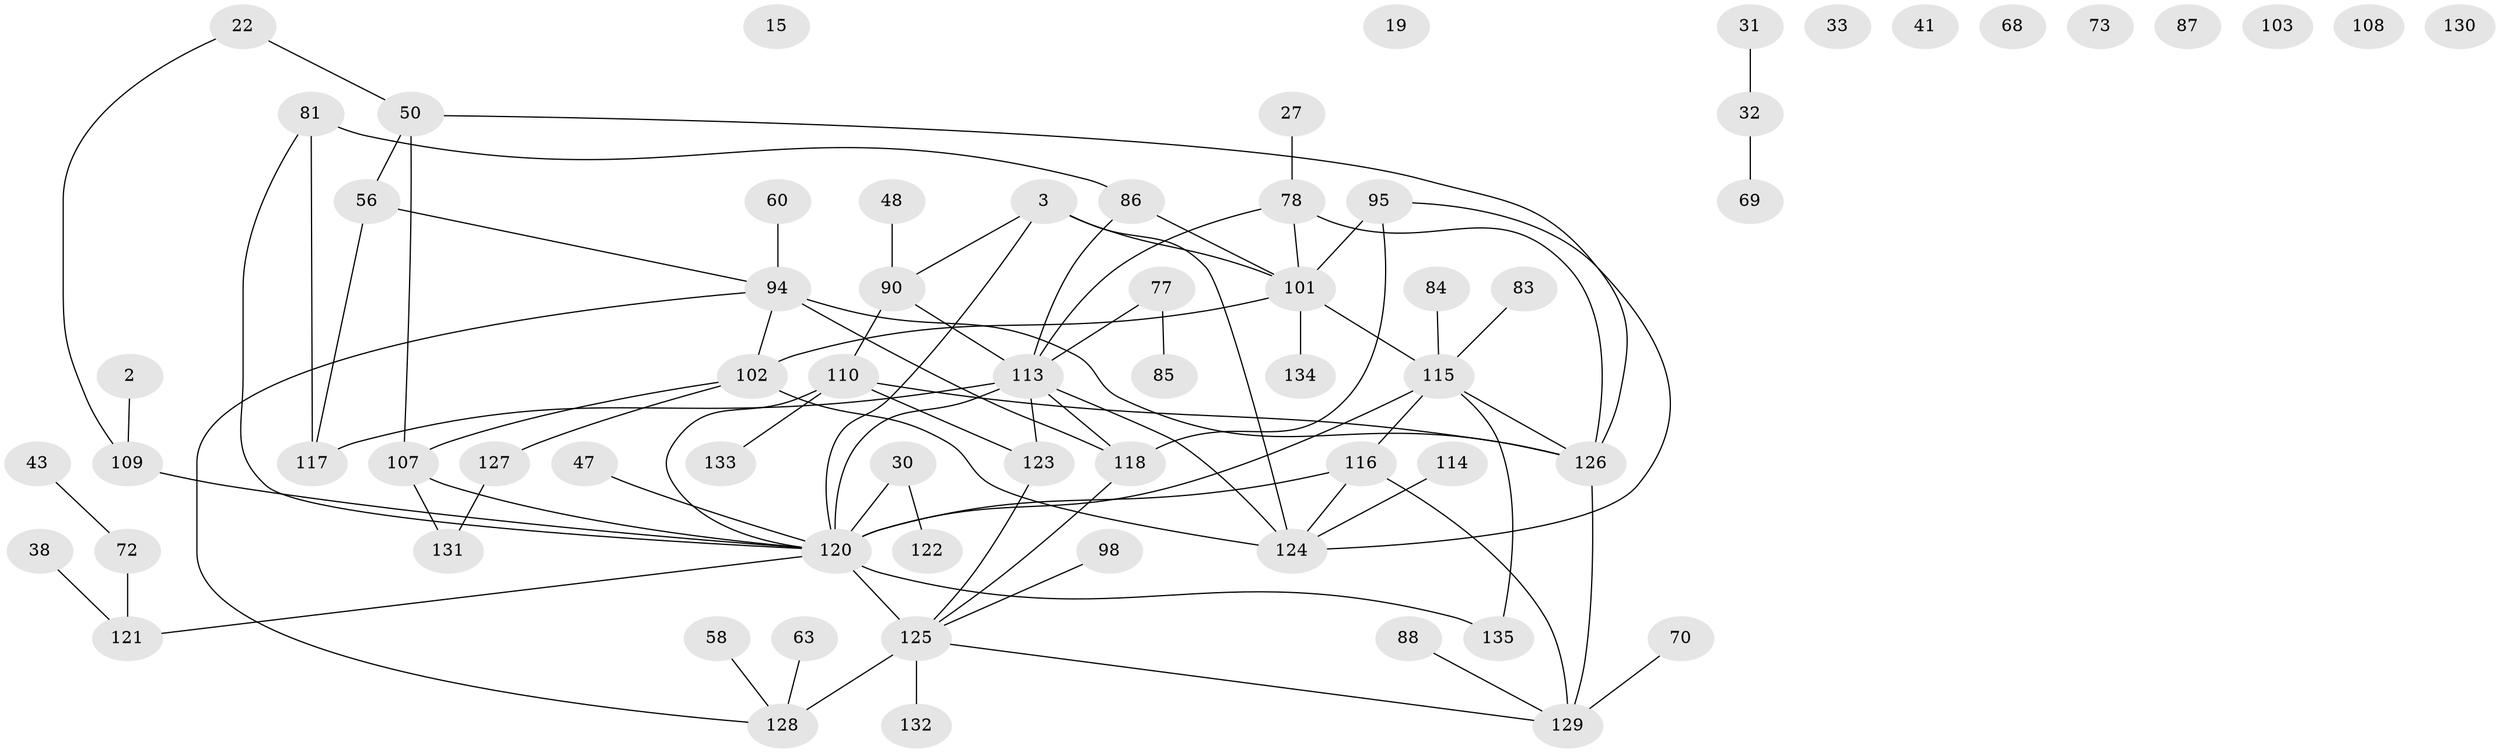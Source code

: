 // original degree distribution, {1: 0.24444444444444444, 5: 0.0962962962962963, 3: 0.21481481481481482, 4: 0.14074074074074075, 2: 0.17777777777777778, 0: 0.07407407407407407, 6: 0.044444444444444446, 7: 0.007407407407407408}
// Generated by graph-tools (version 1.1) at 2025/39/03/09/25 04:39:17]
// undirected, 67 vertices, 85 edges
graph export_dot {
graph [start="1"]
  node [color=gray90,style=filled];
  2;
  3;
  15;
  19;
  22;
  27;
  30;
  31 [super="+5"];
  32;
  33;
  38;
  41;
  43;
  47;
  48;
  50;
  56;
  58;
  60;
  63;
  68;
  69;
  70;
  72;
  73;
  77;
  78 [super="+13+1"];
  81;
  83;
  84;
  85;
  86 [super="+57"];
  87;
  88;
  90;
  94 [super="+20+6+55"];
  95;
  98 [super="+21"];
  101 [super="+96"];
  102;
  103;
  107 [super="+23+61"];
  108;
  109;
  110 [super="+36+62"];
  113 [super="+82+93"];
  114;
  115 [super="+25+49+44"];
  116;
  117 [super="+111"];
  118 [super="+75+106"];
  120 [super="+67+28+65+71+80+100"];
  121;
  122;
  123;
  124 [super="+26"];
  125 [super="+53+35+112"];
  126 [super="+76+119"];
  127 [super="+10"];
  128;
  129 [super="+52+79+97"];
  130;
  131 [super="+12"];
  132;
  133;
  134;
  135 [super="+34"];
  2 -- 109;
  3 -- 90;
  3 -- 101;
  3 -- 120;
  3 -- 124 [weight=2];
  22 -- 50;
  22 -- 109;
  27 -- 78;
  30 -- 122;
  30 -- 120;
  31 -- 32;
  32 -- 69;
  38 -- 121;
  43 -- 72;
  47 -- 120;
  48 -- 90;
  50 -- 56;
  50 -- 107;
  50 -- 126;
  56 -- 117 [weight=2];
  56 -- 94;
  58 -- 128;
  60 -- 94;
  63 -- 128;
  70 -- 129;
  72 -- 121;
  77 -- 85;
  77 -- 113;
  78 -- 101;
  78 -- 126;
  78 -- 113;
  81 -- 86 [weight=2];
  81 -- 120;
  81 -- 117;
  83 -- 115;
  84 -- 115;
  86 -- 101 [weight=2];
  86 -- 113;
  88 -- 129;
  90 -- 110;
  90 -- 113;
  94 -- 128;
  94 -- 126 [weight=2];
  94 -- 102;
  94 -- 118;
  95 -- 101;
  95 -- 118;
  95 -- 124;
  98 -- 125;
  101 -- 134;
  101 -- 102;
  101 -- 115;
  102 -- 124 [weight=2];
  102 -- 127;
  102 -- 107;
  107 -- 120 [weight=2];
  107 -- 131;
  109 -- 120 [weight=2];
  110 -- 120;
  110 -- 123;
  110 -- 126;
  110 -- 133;
  113 -- 120 [weight=2];
  113 -- 117;
  113 -- 123;
  113 -- 124 [weight=2];
  113 -- 118;
  114 -- 124;
  115 -- 116 [weight=2];
  115 -- 135 [weight=3];
  115 -- 120 [weight=2];
  115 -- 126;
  116 -- 124;
  116 -- 120;
  116 -- 129;
  118 -- 125 [weight=2];
  120 -- 135 [weight=2];
  120 -- 121 [weight=2];
  120 -- 125 [weight=5];
  123 -- 125;
  125 -- 132;
  125 -- 128;
  125 -- 129 [weight=2];
  126 -- 129 [weight=2];
  127 -- 131;
}
